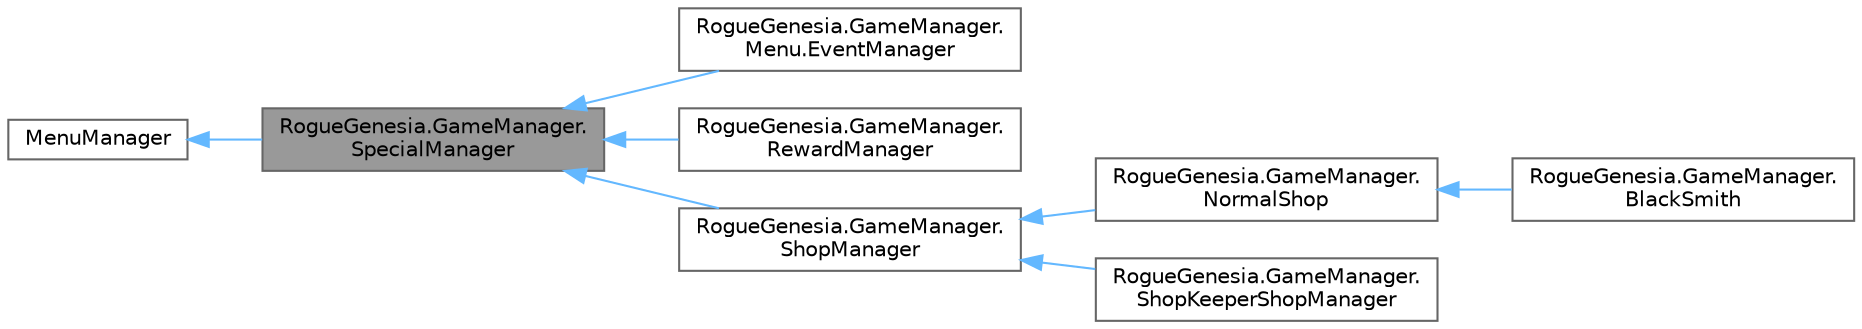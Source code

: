 digraph "RogueGenesia.GameManager.SpecialManager"
{
 // LATEX_PDF_SIZE
  bgcolor="transparent";
  edge [fontname=Helvetica,fontsize=10,labelfontname=Helvetica,labelfontsize=10];
  node [fontname=Helvetica,fontsize=10,shape=box,height=0.2,width=0.4];
  rankdir="LR";
  Node1 [label="RogueGenesia.GameManager.\lSpecialManager",height=0.2,width=0.4,color="gray40", fillcolor="grey60", style="filled", fontcolor="black",tooltip=" "];
  Node2 -> Node1 [dir="back",color="steelblue1",style="solid"];
  Node2 [label="MenuManager",height=0.2,width=0.4,color="gray40", fillcolor="white", style="filled",tooltip=" "];
  Node1 -> Node3 [dir="back",color="steelblue1",style="solid"];
  Node3 [label="RogueGenesia.GameManager.\lMenu.EventManager",height=0.2,width=0.4,color="gray40", fillcolor="white", style="filled",URL="$class_rogue_genesia_1_1_game_manager_1_1_menu_1_1_event_manager.html",tooltip=" "];
  Node1 -> Node4 [dir="back",color="steelblue1",style="solid"];
  Node4 [label="RogueGenesia.GameManager.\lRewardManager",height=0.2,width=0.4,color="gray40", fillcolor="white", style="filled",URL="$class_rogue_genesia_1_1_game_manager_1_1_reward_manager.html",tooltip=" "];
  Node1 -> Node5 [dir="back",color="steelblue1",style="solid"];
  Node5 [label="RogueGenesia.GameManager.\lShopManager",height=0.2,width=0.4,color="gray40", fillcolor="white", style="filled",URL="$class_rogue_genesia_1_1_game_manager_1_1_shop_manager.html",tooltip=" "];
  Node5 -> Node6 [dir="back",color="steelblue1",style="solid"];
  Node6 [label="RogueGenesia.GameManager.\lNormalShop",height=0.2,width=0.4,color="gray40", fillcolor="white", style="filled",URL="$class_rogue_genesia_1_1_game_manager_1_1_normal_shop.html",tooltip=" "];
  Node6 -> Node7 [dir="back",color="steelblue1",style="solid"];
  Node7 [label="RogueGenesia.GameManager.\lBlackSmith",height=0.2,width=0.4,color="gray40", fillcolor="white", style="filled",URL="$class_rogue_genesia_1_1_game_manager_1_1_black_smith.html",tooltip=" "];
  Node5 -> Node8 [dir="back",color="steelblue1",style="solid"];
  Node8 [label="RogueGenesia.GameManager.\lShopKeeperShopManager",height=0.2,width=0.4,color="gray40", fillcolor="white", style="filled",URL="$class_rogue_genesia_1_1_game_manager_1_1_shop_keeper_shop_manager.html",tooltip=" "];
}
